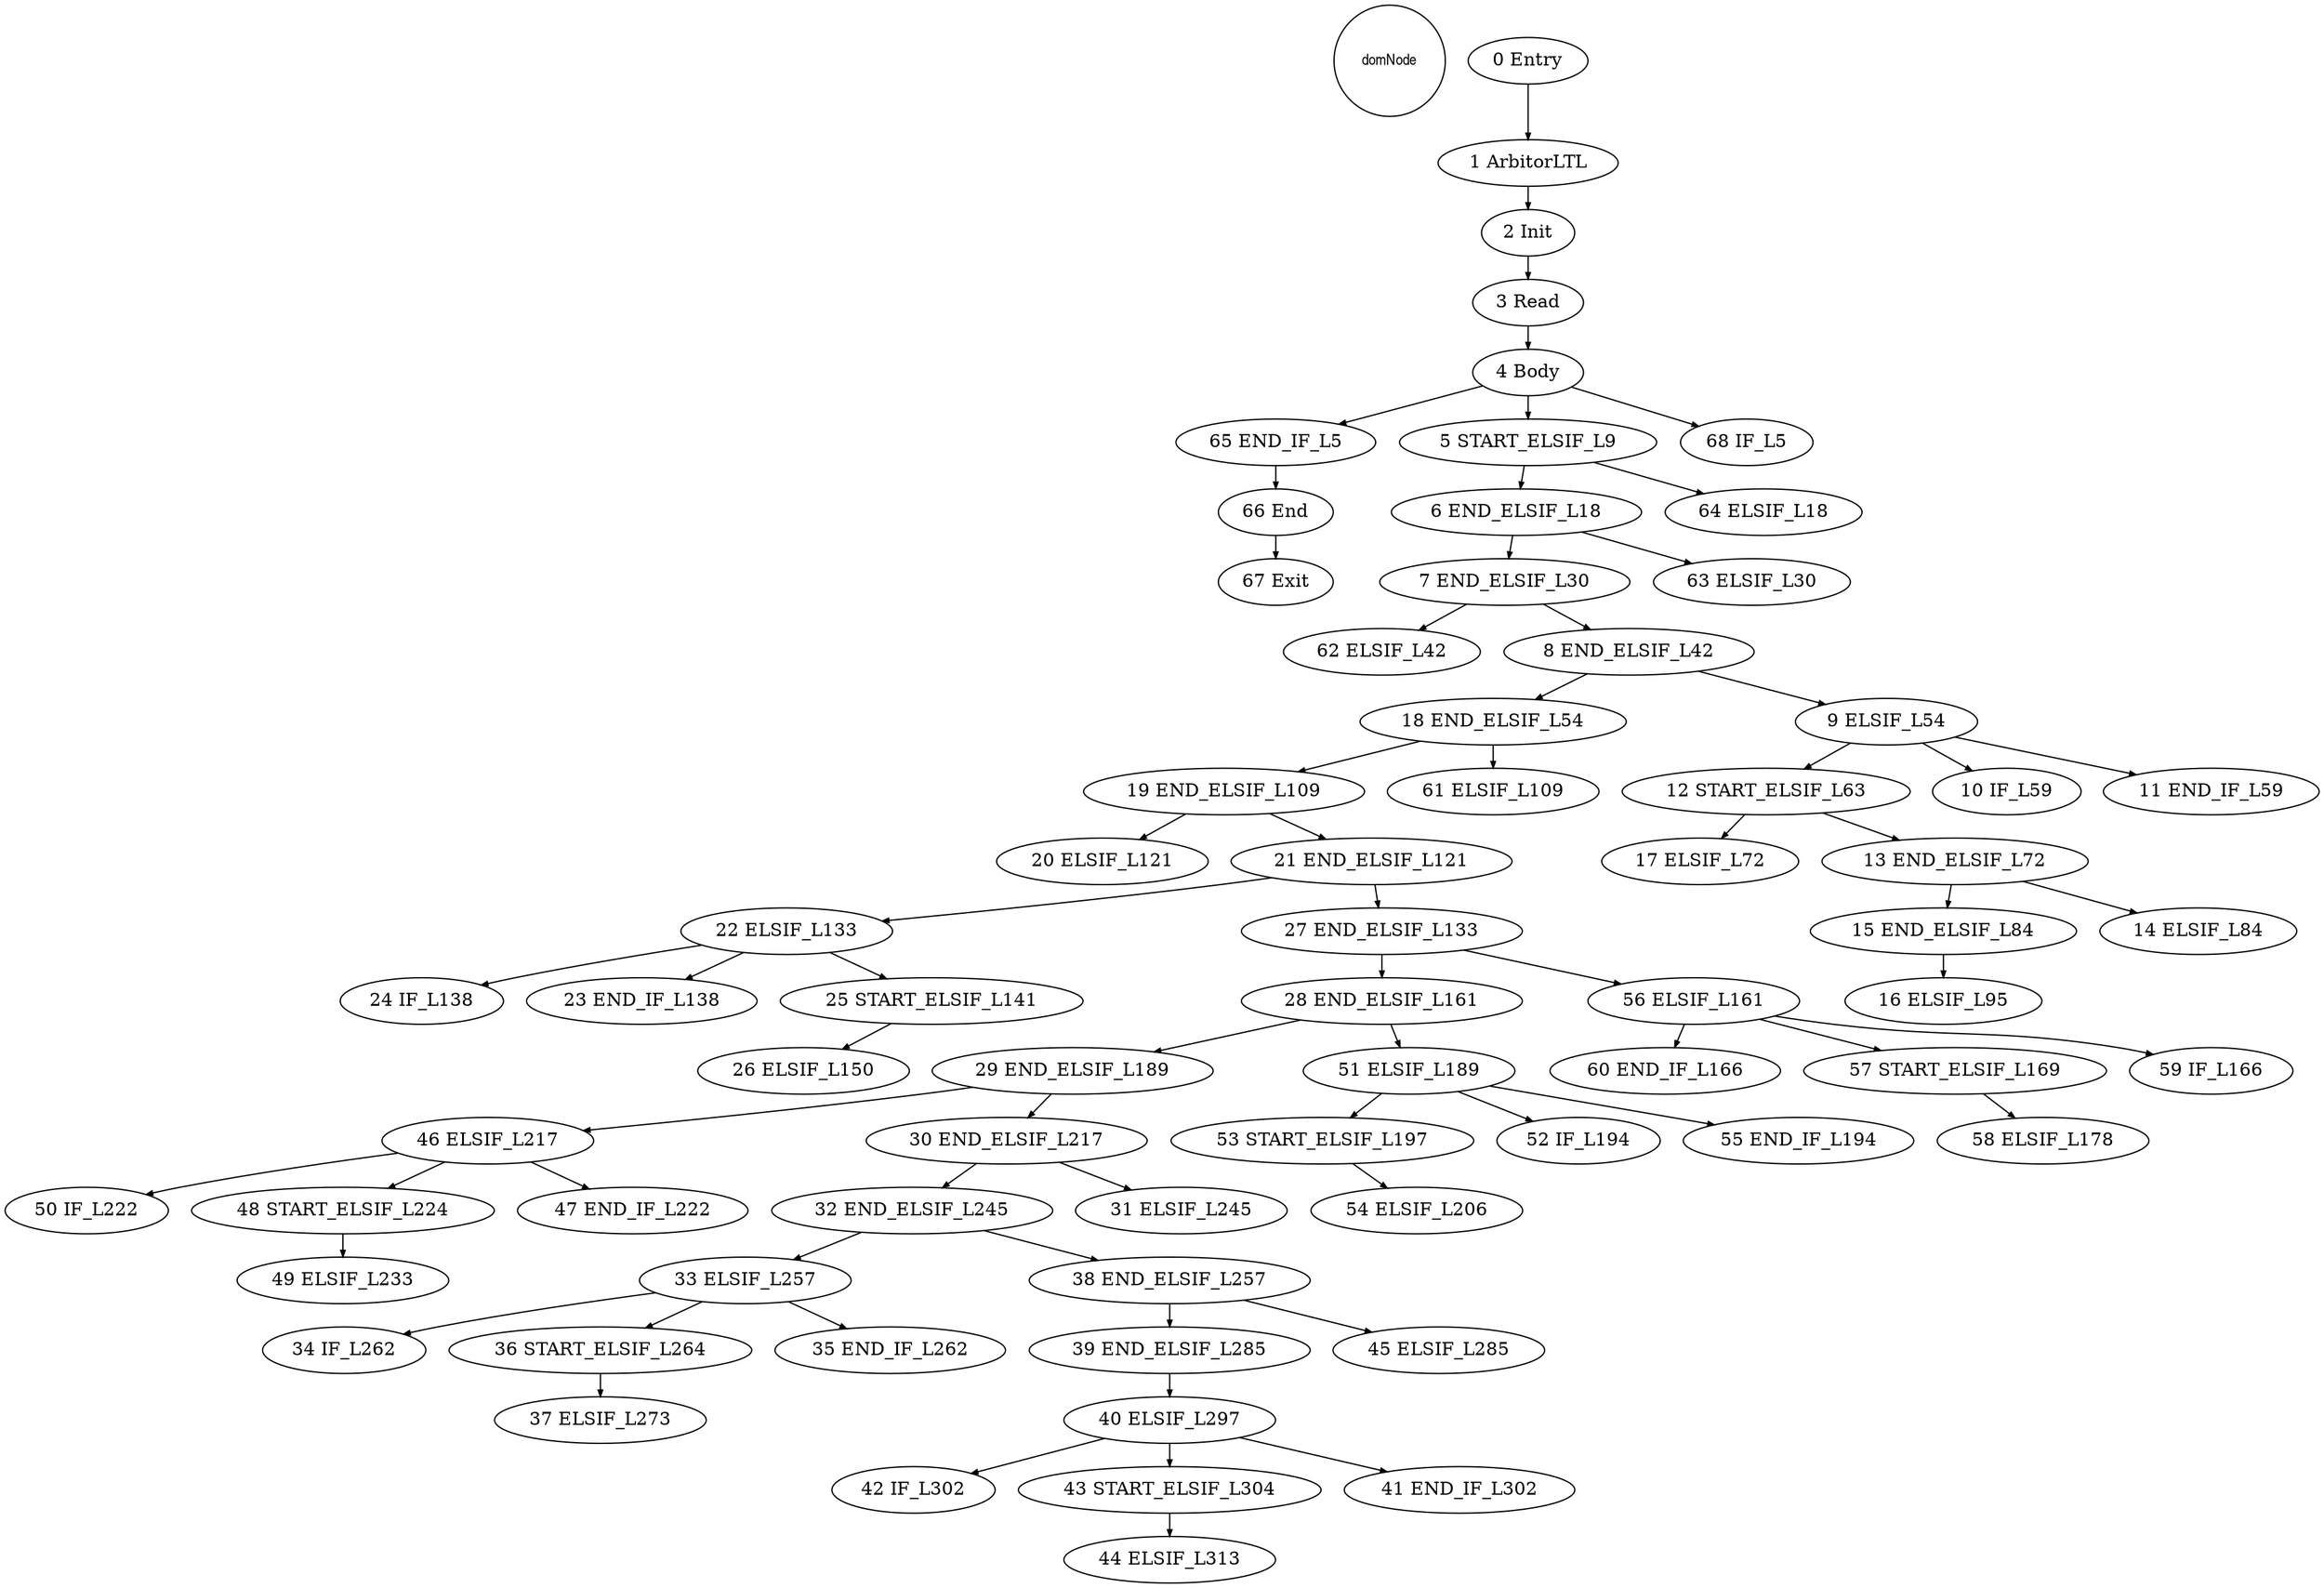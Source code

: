 digraph G {
  ranksep=.25;
  edge [arrowsize=.5]
  domNode [shape=circle, fontname="ArialNarrow",
        fontsize=12,  height=1.2];
  "54 ELSIF_L206"; "46 ELSIF_L217"; "18 END_ELSIF_L54"; "12 START_ELSIF_L63"; "62 ELSIF_L42"; "9 ELSIF_L54"; "28 END_ELSIF_L161"; "42 IF_L302"; "6 END_ELSIF_L18"; "29 END_ELSIF_L189"; "60 END_IF_L166"; "53 START_ELSIF_L197"; "39 END_ELSIF_L285"; "0 Entry"; "37 ELSIF_L273"; "50 IF_L222"; "48 START_ELSIF_L224"; "43 START_ELSIF_L304"; "45 ELSIF_L285"; "1 ArbitorLTL"; "52 IF_L194"; "4 Body"; "7 END_ELSIF_L30"; "57 START_ELSIF_L169"; "33 ELSIF_L257"; "32 END_ELSIF_L245"; "15 END_ELSIF_L84"; "49 ELSIF_L233"; "19 END_ELSIF_L109"; "59 IF_L166"; "47 END_IF_L222"; "17 ELSIF_L72"; "22 ELSIF_L133"; "51 ELSIF_L189"; "26 ELSIF_L150"; "20 ELSIF_L121"; "63 ELSIF_L30"; "56 ELSIF_L161"; "58 ELSIF_L178"; "65 END_IF_L5"; "24 IF_L138"; "27 END_ELSIF_L133"; "23 END_IF_L138"; "25 START_ELSIF_L141"; "61 ELSIF_L109"; "14 ELSIF_L84"; "13 END_ELSIF_L72"; "10 IF_L59"; "5 START_ELSIF_L9"; "64 ELSIF_L18"; "44 ELSIF_L313"; "34 IF_L262"; "16 ELSIF_L95"; "21 END_ELSIF_L121"; "2 Init"; "40 ELSIF_L297"; "55 END_IF_L194"; "41 END_IF_L302"; "68 IF_L5"; "67 Exit"; "3 Read"; "66 End"; "36 START_ELSIF_L264"; "31 ELSIF_L245"; "38 END_ELSIF_L257"; "11 END_IF_L59"; "8 END_ELSIF_L42"; "30 END_ELSIF_L217"; "35 END_IF_L262"; 
  "27 END_ELSIF_L133" -> "28 END_ELSIF_L161";
  "27 END_ELSIF_L133" -> "56 ELSIF_L161";
  "57 START_ELSIF_L169" -> "58 ELSIF_L178";
  "3 Read" -> "4 Body";
  "2 Init" -> "3 Read";
  "32 END_ELSIF_L245" -> "33 ELSIF_L257";
  "32 END_ELSIF_L245" -> "38 END_ELSIF_L257";
  "56 ELSIF_L161" -> "57 START_ELSIF_L169";
  "56 ELSIF_L161" -> "59 IF_L166";
  "56 ELSIF_L161" -> "60 END_IF_L166";
  "6 END_ELSIF_L18" -> "7 END_ELSIF_L30";
  "6 END_ELSIF_L18" -> "63 ELSIF_L30";
  "18 END_ELSIF_L54" -> "19 END_ELSIF_L109";
  "18 END_ELSIF_L54" -> "61 ELSIF_L109";
  "65 END_IF_L5" -> "66 End";
  "30 END_ELSIF_L217" -> "31 ELSIF_L245";
  "30 END_ELSIF_L217" -> "32 END_ELSIF_L245";
  "5 START_ELSIF_L9" -> "6 END_ELSIF_L18";
  "5 START_ELSIF_L9" -> "64 ELSIF_L18";
  "38 END_ELSIF_L257" -> "39 END_ELSIF_L285";
  "38 END_ELSIF_L257" -> "45 ELSIF_L285";
  "66 End" -> "67 Exit";
  "25 START_ELSIF_L141" -> "26 ELSIF_L150";
  "36 START_ELSIF_L264" -> "37 ELSIF_L273";
  "33 ELSIF_L257" -> "34 IF_L262";
  "33 ELSIF_L257" -> "35 END_IF_L262";
  "33 ELSIF_L257" -> "36 START_ELSIF_L264";
  "8 END_ELSIF_L42" -> "9 ELSIF_L54";
  "8 END_ELSIF_L42" -> "18 END_ELSIF_L54";
  "48 START_ELSIF_L224" -> "49 ELSIF_L233";
  "40 ELSIF_L297" -> "41 END_IF_L302";
  "40 ELSIF_L297" -> "42 IF_L302";
  "40 ELSIF_L297" -> "43 START_ELSIF_L304";
  "22 ELSIF_L133" -> "23 END_IF_L138";
  "22 ELSIF_L133" -> "24 IF_L138";
  "22 ELSIF_L133" -> "25 START_ELSIF_L141";
  "43 START_ELSIF_L304" -> "44 ELSIF_L313";
  "0 Entry" -> "1 ArbitorLTL";
  "15 END_ELSIF_L84" -> "16 ELSIF_L95";
  "29 END_ELSIF_L189" -> "30 END_ELSIF_L217";
  "29 END_ELSIF_L189" -> "46 ELSIF_L217";
  "9 ELSIF_L54" -> "10 IF_L59";
  "9 ELSIF_L54" -> "11 END_IF_L59";
  "9 ELSIF_L54" -> "12 START_ELSIF_L63";
  "4 Body" -> "5 START_ELSIF_L9";
  "4 Body" -> "65 END_IF_L5";
  "4 Body" -> "68 IF_L5";
  "19 END_ELSIF_L109" -> "20 ELSIF_L121";
  "19 END_ELSIF_L109" -> "21 END_ELSIF_L121";
  "12 START_ELSIF_L63" -> "13 END_ELSIF_L72";
  "12 START_ELSIF_L63" -> "17 ELSIF_L72";
  "53 START_ELSIF_L197" -> "54 ELSIF_L206";
  "1 ArbitorLTL" -> "2 Init";
  "21 END_ELSIF_L121" -> "22 ELSIF_L133";
  "21 END_ELSIF_L121" -> "27 END_ELSIF_L133";
  "51 ELSIF_L189" -> "52 IF_L194";
  "51 ELSIF_L189" -> "53 START_ELSIF_L197";
  "51 ELSIF_L189" -> "55 END_IF_L194";
  "39 END_ELSIF_L285" -> "40 ELSIF_L297";
  "28 END_ELSIF_L161" -> "29 END_ELSIF_L189";
  "28 END_ELSIF_L161" -> "51 ELSIF_L189";
  "46 ELSIF_L217" -> "47 END_IF_L222";
  "46 ELSIF_L217" -> "48 START_ELSIF_L224";
  "46 ELSIF_L217" -> "50 IF_L222";
  "7 END_ELSIF_L30" -> "8 END_ELSIF_L42";
  "7 END_ELSIF_L30" -> "62 ELSIF_L42";
  "13 END_ELSIF_L72" -> "14 ELSIF_L84";
  "13 END_ELSIF_L72" -> "15 END_ELSIF_L84";
}
